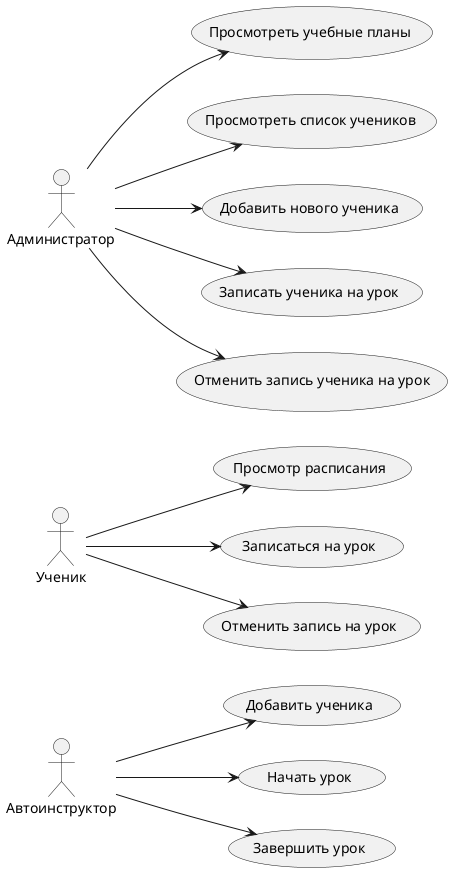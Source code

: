 @startuml
:Автоинструктор: as AI
:Ученик: as U
:Администратор: as A

left to right direction

AI --> (Добавить ученика)
AI --> (Начать урок)
AI --> (Завершить урок)
U --> (Просмотр расписания)
U --> (Записаться на урок)
U --> (Отменить запись на урок)
A --> (Просмотреть учебные планы)
A --> (Просмотреть список учеников)
A --> (Добавить нового ученика)
A --> (Записать ученика на урок)
A --> (Отменить запись ученика на урок)


@enduml
